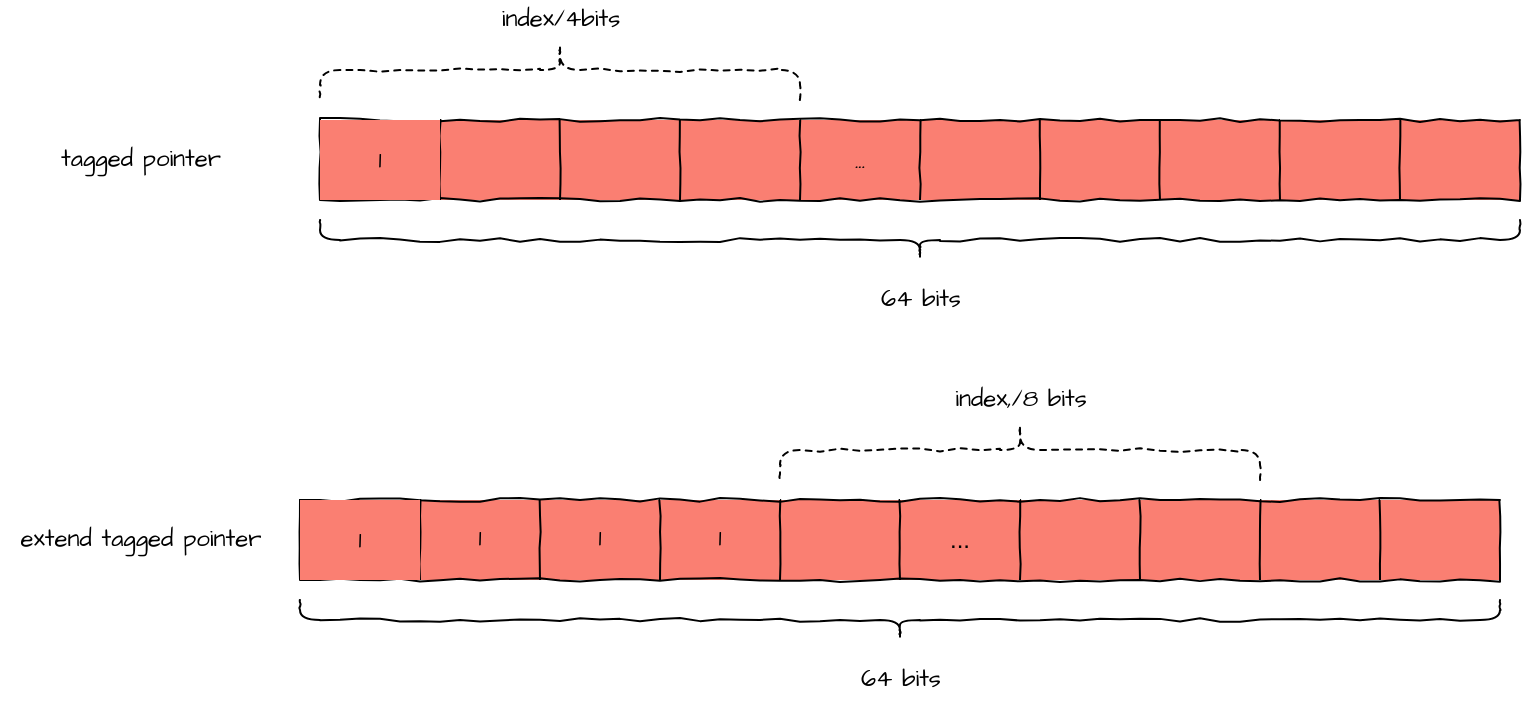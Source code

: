 <mxfile version="14.1.1" type="github">
  <diagram id="WwSOnB_FdPrwlYixW2Kx" name="Page-1">
    <mxGraphModel dx="786" dy="426" grid="1" gridSize="10" guides="1" tooltips="1" connect="1" arrows="1" fold="1" page="1" pageScale="1" pageWidth="827" pageHeight="1169" math="0" shadow="0">
      <root>
        <mxCell id="0" />
        <mxCell id="1" parent="0" />
        <mxCell id="PfYtfeVrxTqz0i9ZNfW3-1" value="" style="shape=table;html=1;whiteSpace=wrap;startSize=0;container=1;collapsible=0;childLayout=tableLayout;comic=1;fontFamily=Architects Daughter;fontSource=https%3A%2F%2Ffonts.googleapis.com%2Fcss%3Ffamily%3DArchitects%2BDaughter;fillColor=#FA7F72;" vertex="1" parent="1">
          <mxGeometry x="160" y="200" width="600" height="40" as="geometry" />
        </mxCell>
        <mxCell id="PfYtfeVrxTqz0i9ZNfW3-2" value="" style="shape=partialRectangle;html=1;whiteSpace=wrap;collapsible=0;dropTarget=0;pointerEvents=0;fillColor=none;top=0;left=0;bottom=0;right=0;points=[[0,0.5],[1,0.5]];portConstraint=eastwest;" vertex="1" parent="PfYtfeVrxTqz0i9ZNfW3-1">
          <mxGeometry width="600" height="40" as="geometry" />
        </mxCell>
        <mxCell id="PfYtfeVrxTqz0i9ZNfW3-3" value="&lt;font face=&quot;Architects Daughter&quot; data-font-src=&quot;https://fonts.googleapis.com/css?family=Architects+Daughter&quot;&gt;1&lt;/font&gt;" style="shape=partialRectangle;html=1;whiteSpace=wrap;connectable=0;overflow=hidden;top=0;left=0;bottom=0;right=0;fillColor=#FA7F72;fixDash=0;" vertex="1" parent="PfYtfeVrxTqz0i9ZNfW3-2">
          <mxGeometry width="60" height="40" as="geometry" />
        </mxCell>
        <mxCell id="PfYtfeVrxTqz0i9ZNfW3-4" value="" style="shape=partialRectangle;html=1;whiteSpace=wrap;connectable=0;overflow=hidden;fillColor=none;top=0;left=0;bottom=0;right=0;fontFamily=Architects Daughter;fontSource=https%3A%2F%2Ffonts.googleapis.com%2Fcss%3Ffamily%3DArchitects%2BDaughter;" vertex="1" parent="PfYtfeVrxTqz0i9ZNfW3-2">
          <mxGeometry x="60" width="60" height="40" as="geometry" />
        </mxCell>
        <mxCell id="PfYtfeVrxTqz0i9ZNfW3-5" value="" style="shape=partialRectangle;html=1;whiteSpace=wrap;connectable=0;overflow=hidden;fillColor=none;top=0;left=0;bottom=0;right=0;" vertex="1" parent="PfYtfeVrxTqz0i9ZNfW3-2">
          <mxGeometry x="120" width="60" height="40" as="geometry" />
        </mxCell>
        <mxCell id="PfYtfeVrxTqz0i9ZNfW3-6" value="" style="shape=partialRectangle;html=1;whiteSpace=wrap;connectable=0;overflow=hidden;fillColor=none;top=0;left=0;bottom=0;right=0;" vertex="1" parent="PfYtfeVrxTqz0i9ZNfW3-2">
          <mxGeometry x="180" width="60" height="40" as="geometry" />
        </mxCell>
        <mxCell id="PfYtfeVrxTqz0i9ZNfW3-7" value="&lt;font face=&quot;Architects Daughter&quot; data-font-src=&quot;https://fonts.googleapis.com/css?family=Architects+Daughter&quot;&gt;...&lt;/font&gt;" style="shape=partialRectangle;html=1;whiteSpace=wrap;connectable=0;overflow=hidden;fillColor=none;top=0;left=0;bottom=0;right=0;" vertex="1" parent="PfYtfeVrxTqz0i9ZNfW3-2">
          <mxGeometry x="240" width="60" height="40" as="geometry" />
        </mxCell>
        <mxCell id="PfYtfeVrxTqz0i9ZNfW3-8" value="" style="shape=partialRectangle;html=1;whiteSpace=wrap;connectable=0;overflow=hidden;fillColor=none;top=0;left=0;bottom=0;right=0;" vertex="1" parent="PfYtfeVrxTqz0i9ZNfW3-2">
          <mxGeometry x="300" width="60" height="40" as="geometry" />
        </mxCell>
        <mxCell id="PfYtfeVrxTqz0i9ZNfW3-9" value="" style="shape=partialRectangle;html=1;whiteSpace=wrap;connectable=0;overflow=hidden;fillColor=none;top=0;left=0;bottom=0;right=0;" vertex="1" parent="PfYtfeVrxTqz0i9ZNfW3-2">
          <mxGeometry x="360" width="60" height="40" as="geometry" />
        </mxCell>
        <mxCell id="PfYtfeVrxTqz0i9ZNfW3-10" value="" style="shape=partialRectangle;html=1;whiteSpace=wrap;connectable=0;overflow=hidden;fillColor=none;top=0;left=0;bottom=0;right=0;" vertex="1" parent="PfYtfeVrxTqz0i9ZNfW3-2">
          <mxGeometry x="420" width="60" height="40" as="geometry" />
        </mxCell>
        <mxCell id="PfYtfeVrxTqz0i9ZNfW3-11" value="" style="shape=partialRectangle;html=1;whiteSpace=wrap;connectable=0;overflow=hidden;fillColor=none;top=0;left=0;bottom=0;right=0;" vertex="1" parent="PfYtfeVrxTqz0i9ZNfW3-2">
          <mxGeometry x="480" width="60" height="40" as="geometry" />
        </mxCell>
        <mxCell id="PfYtfeVrxTqz0i9ZNfW3-12" value="" style="shape=partialRectangle;html=1;whiteSpace=wrap;connectable=0;overflow=hidden;fillColor=none;top=0;left=0;bottom=0;right=0;" vertex="1" parent="PfYtfeVrxTqz0i9ZNfW3-2">
          <mxGeometry x="540" width="60" height="40" as="geometry" />
        </mxCell>
        <mxCell id="PfYtfeVrxTqz0i9ZNfW3-13" value="tagged pointer" style="text;html=1;align=center;verticalAlign=middle;resizable=0;points=[];autosize=1;fontFamily=Architects Daughter;" vertex="1" parent="1">
          <mxGeometry x="20" y="210" width="100" height="20" as="geometry" />
        </mxCell>
        <mxCell id="PfYtfeVrxTqz0i9ZNfW3-14" value="" style="shape=curlyBracket;whiteSpace=wrap;html=1;rounded=1;comic=1;fillColor=#FA7F72;fontFamily=Architects Daughter;fontSource=https%3A%2F%2Ffonts.googleapis.com%2Fcss%3Ffamily%3DArchitects%2BDaughter;direction=north;" vertex="1" parent="1">
          <mxGeometry x="160" y="250" width="600" height="20" as="geometry" />
        </mxCell>
        <mxCell id="PfYtfeVrxTqz0i9ZNfW3-15" value="64 bits" style="text;html=1;align=center;verticalAlign=middle;resizable=0;points=[];autosize=1;fontFamily=Architects Daughter;" vertex="1" parent="1">
          <mxGeometry x="430" y="280" width="60" height="20" as="geometry" />
        </mxCell>
        <mxCell id="PfYtfeVrxTqz0i9ZNfW3-29" value="extend tagged pointer" style="text;html=1;align=center;verticalAlign=middle;resizable=0;points=[];autosize=1;fontFamily=Architects Daughter;" vertex="1" parent="1">
          <mxGeometry y="400" width="140" height="20" as="geometry" />
        </mxCell>
        <mxCell id="PfYtfeVrxTqz0i9ZNfW3-45" value="" style="shape=curlyBracket;whiteSpace=wrap;html=1;rounded=1;dashed=1;comic=1;fillColor=#28ABB9;fontFamily=Architects Daughter;fontSource=https%3A%2F%2Ffonts.googleapis.com%2Fcss%3Ffamily%3DArchitects%2BDaughter;direction=south;" vertex="1" parent="1">
          <mxGeometry x="160" y="160" width="240" height="30" as="geometry" />
        </mxCell>
        <mxCell id="PfYtfeVrxTqz0i9ZNfW3-46" value="index/4bits" style="text;html=1;align=center;verticalAlign=middle;resizable=0;points=[];autosize=1;fontFamily=Architects Daughter;" vertex="1" parent="1">
          <mxGeometry x="245" y="140" width="70" height="20" as="geometry" />
        </mxCell>
        <mxCell id="PfYtfeVrxTqz0i9ZNfW3-71" value="" style="shape=table;html=1;whiteSpace=wrap;startSize=0;container=1;collapsible=0;childLayout=tableLayout;comic=1;fontFamily=Architects Daughter;fontSource=https%3A%2F%2Ffonts.googleapis.com%2Fcss%3Ffamily%3DArchitects%2BDaughter;fillColor=#FA7F72;" vertex="1" parent="1">
          <mxGeometry x="150" y="390" width="600" height="40" as="geometry" />
        </mxCell>
        <mxCell id="PfYtfeVrxTqz0i9ZNfW3-72" value="" style="shape=partialRectangle;html=1;whiteSpace=wrap;collapsible=0;dropTarget=0;pointerEvents=0;fillColor=none;top=0;left=0;bottom=0;right=0;points=[[0,0.5],[1,0.5]];portConstraint=eastwest;" vertex="1" parent="PfYtfeVrxTqz0i9ZNfW3-71">
          <mxGeometry width="600" height="40" as="geometry" />
        </mxCell>
        <mxCell id="PfYtfeVrxTqz0i9ZNfW3-73" value="&lt;font face=&quot;Architects Daughter&quot; data-font-src=&quot;https://fonts.googleapis.com/css?family=Architects+Daughter&quot;&gt;1&lt;/font&gt;" style="shape=partialRectangle;html=1;whiteSpace=wrap;connectable=0;overflow=hidden;top=0;left=0;bottom=0;right=0;fillColor=#FA7F72;fixDash=0;" vertex="1" parent="PfYtfeVrxTqz0i9ZNfW3-72">
          <mxGeometry width="60" height="40" as="geometry" />
        </mxCell>
        <mxCell id="PfYtfeVrxTqz0i9ZNfW3-74" value="1" style="shape=partialRectangle;html=1;whiteSpace=wrap;connectable=0;overflow=hidden;fillColor=none;top=0;left=0;bottom=0;right=0;fontFamily=Architects Daughter;fontSource=https%3A%2F%2Ffonts.googleapis.com%2Fcss%3Ffamily%3DArchitects%2BDaughter;" vertex="1" parent="PfYtfeVrxTqz0i9ZNfW3-72">
          <mxGeometry x="60" width="60" height="40" as="geometry" />
        </mxCell>
        <mxCell id="PfYtfeVrxTqz0i9ZNfW3-75" value="1" style="shape=partialRectangle;html=1;whiteSpace=wrap;connectable=0;overflow=hidden;fillColor=none;top=0;left=0;bottom=0;right=0;fontFamily=Architects Daughter;fontSource=https%3A%2F%2Ffonts.googleapis.com%2Fcss%3Ffamily%3DArchitects%2BDaughter;" vertex="1" parent="PfYtfeVrxTqz0i9ZNfW3-72">
          <mxGeometry x="120" width="60" height="40" as="geometry" />
        </mxCell>
        <mxCell id="PfYtfeVrxTqz0i9ZNfW3-76" value="1" style="shape=partialRectangle;html=1;whiteSpace=wrap;connectable=0;overflow=hidden;fillColor=none;top=0;left=0;bottom=0;right=0;fontFamily=Architects Daughter;fontSource=https%3A%2F%2Ffonts.googleapis.com%2Fcss%3Ffamily%3DArchitects%2BDaughter;" vertex="1" parent="PfYtfeVrxTqz0i9ZNfW3-72">
          <mxGeometry x="180" width="60" height="40" as="geometry" />
        </mxCell>
        <mxCell id="PfYtfeVrxTqz0i9ZNfW3-77" value="" style="shape=partialRectangle;html=1;whiteSpace=wrap;connectable=0;overflow=hidden;fillColor=none;top=0;left=0;bottom=0;right=0;" vertex="1" parent="PfYtfeVrxTqz0i9ZNfW3-72">
          <mxGeometry x="240" width="60" height="40" as="geometry" />
        </mxCell>
        <mxCell id="PfYtfeVrxTqz0i9ZNfW3-78" value="..." style="shape=partialRectangle;html=1;whiteSpace=wrap;connectable=0;overflow=hidden;fillColor=none;top=0;left=0;bottom=0;right=0;" vertex="1" parent="PfYtfeVrxTqz0i9ZNfW3-72">
          <mxGeometry x="300" width="60" height="40" as="geometry" />
        </mxCell>
        <mxCell id="PfYtfeVrxTqz0i9ZNfW3-79" value="" style="shape=partialRectangle;html=1;whiteSpace=wrap;connectable=0;overflow=hidden;fillColor=none;top=0;left=0;bottom=0;right=0;" vertex="1" parent="PfYtfeVrxTqz0i9ZNfW3-72">
          <mxGeometry x="360" width="60" height="40" as="geometry" />
        </mxCell>
        <mxCell id="PfYtfeVrxTqz0i9ZNfW3-80" value="" style="shape=partialRectangle;html=1;whiteSpace=wrap;connectable=0;overflow=hidden;fillColor=none;top=0;left=0;bottom=0;right=0;" vertex="1" parent="PfYtfeVrxTqz0i9ZNfW3-72">
          <mxGeometry x="420" width="60" height="40" as="geometry" />
        </mxCell>
        <mxCell id="PfYtfeVrxTqz0i9ZNfW3-81" value="" style="shape=partialRectangle;html=1;whiteSpace=wrap;connectable=0;overflow=hidden;fillColor=none;top=0;left=0;bottom=0;right=0;" vertex="1" parent="PfYtfeVrxTqz0i9ZNfW3-72">
          <mxGeometry x="480" width="60" height="40" as="geometry" />
        </mxCell>
        <mxCell id="PfYtfeVrxTqz0i9ZNfW3-82" value="" style="shape=partialRectangle;html=1;whiteSpace=wrap;connectable=0;overflow=hidden;fillColor=none;top=0;left=0;bottom=0;right=0;" vertex="1" parent="PfYtfeVrxTqz0i9ZNfW3-72">
          <mxGeometry x="540" width="60" height="40" as="geometry" />
        </mxCell>
        <mxCell id="PfYtfeVrxTqz0i9ZNfW3-83" value="" style="shape=curlyBracket;whiteSpace=wrap;html=1;rounded=1;comic=1;fillColor=#FA7F72;fontFamily=Architects Daughter;fontSource=https%3A%2F%2Ffonts.googleapis.com%2Fcss%3Ffamily%3DArchitects%2BDaughter;direction=north;" vertex="1" parent="1">
          <mxGeometry x="150" y="440" width="600" height="20" as="geometry" />
        </mxCell>
        <mxCell id="PfYtfeVrxTqz0i9ZNfW3-84" value="64 bits" style="text;html=1;align=center;verticalAlign=middle;resizable=0;points=[];autosize=1;fontFamily=Architects Daughter;" vertex="1" parent="1">
          <mxGeometry x="420" y="470" width="60" height="20" as="geometry" />
        </mxCell>
        <mxCell id="PfYtfeVrxTqz0i9ZNfW3-85" value="" style="shape=curlyBracket;whiteSpace=wrap;html=1;rounded=1;dashed=1;comic=1;fillColor=#28ABB9;fontFamily=Architects Daughter;fontSource=https%3A%2F%2Ffonts.googleapis.com%2Fcss%3Ffamily%3DArchitects%2BDaughter;direction=south;" vertex="1" parent="1">
          <mxGeometry x="390" y="350" width="240" height="30" as="geometry" />
        </mxCell>
        <mxCell id="PfYtfeVrxTqz0i9ZNfW3-86" value="index,/8 bits" style="text;html=1;align=center;verticalAlign=middle;resizable=0;points=[];autosize=1;fontFamily=Architects Daughter;" vertex="1" parent="1">
          <mxGeometry x="470" y="330" width="80" height="20" as="geometry" />
        </mxCell>
      </root>
    </mxGraphModel>
  </diagram>
</mxfile>
